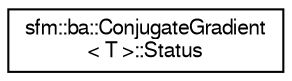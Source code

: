 digraph "Graphical Class Hierarchy"
{
  edge [fontname="FreeSans",fontsize="10",labelfontname="FreeSans",labelfontsize="10"];
  node [fontname="FreeSans",fontsize="10",shape=record];
  rankdir="LR";
  Node0 [label="sfm::ba::ConjugateGradient\l\< T \>::Status",height=0.2,width=0.4,color="black", fillcolor="white", style="filled",URL="$structsfm_1_1ba_1_1_conjugate_gradient_1_1_status.html"];
}
